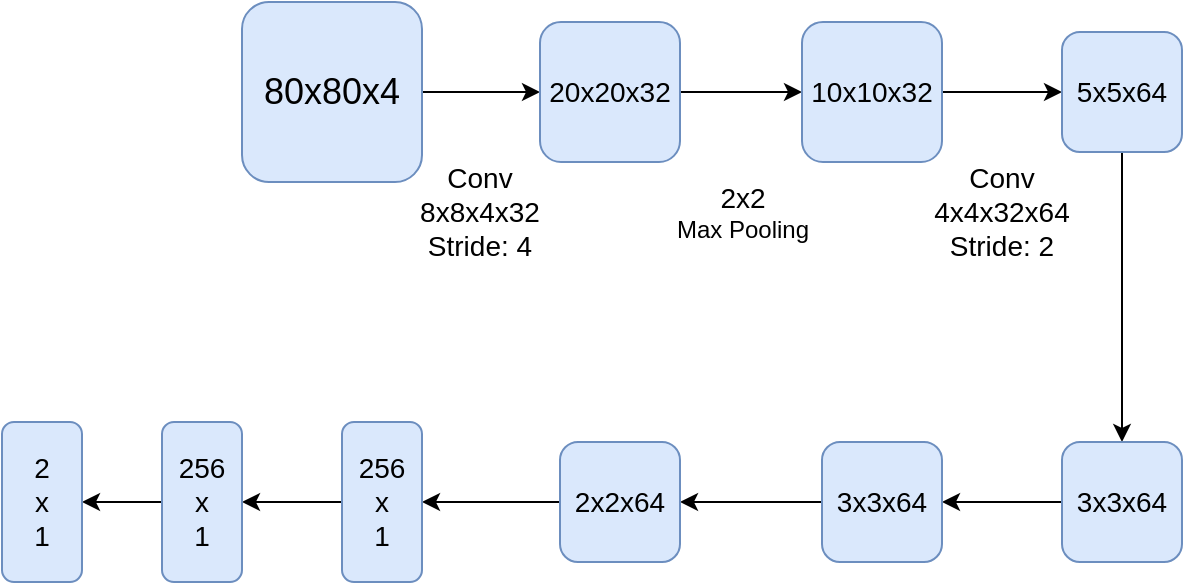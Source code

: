 <mxfile version="21.8.1" type="github">
  <diagram name="第 1 页" id="yR9HOdzIv7jTi1fBP0-I">
    <mxGraphModel dx="922" dy="539" grid="1" gridSize="10" guides="1" tooltips="1" connect="1" arrows="1" fold="1" page="1" pageScale="1" pageWidth="827" pageHeight="1169" math="0" shadow="0">
      <root>
        <mxCell id="0" />
        <mxCell id="1" parent="0" />
        <mxCell id="huxlr9JHoWnAr4w4-cFv-16" style="edgeStyle=orthogonalEdgeStyle;rounded=0;orthogonalLoop=1;jettySize=auto;html=1;exitX=1;exitY=0.5;exitDx=0;exitDy=0;entryX=0;entryY=0.5;entryDx=0;entryDy=0;" edge="1" parent="1" source="huxlr9JHoWnAr4w4-cFv-1" target="huxlr9JHoWnAr4w4-cFv-3">
          <mxGeometry relative="1" as="geometry" />
        </mxCell>
        <mxCell id="huxlr9JHoWnAr4w4-cFv-1" value="&lt;font style=&quot;font-size: 18px;&quot;&gt;80x80x4&lt;/font&gt;" style="rounded=1;whiteSpace=wrap;html=1;fillColor=#dae8fc;strokeColor=#6c8ebf;" vertex="1" parent="1">
          <mxGeometry x="230" y="100" width="90" height="90" as="geometry" />
        </mxCell>
        <mxCell id="huxlr9JHoWnAr4w4-cFv-17" style="edgeStyle=orthogonalEdgeStyle;rounded=0;orthogonalLoop=1;jettySize=auto;html=1;exitX=1;exitY=0.5;exitDx=0;exitDy=0;entryX=0;entryY=0.5;entryDx=0;entryDy=0;" edge="1" parent="1" source="huxlr9JHoWnAr4w4-cFv-3" target="huxlr9JHoWnAr4w4-cFv-4">
          <mxGeometry relative="1" as="geometry" />
        </mxCell>
        <mxCell id="huxlr9JHoWnAr4w4-cFv-3" value="&lt;font style=&quot;font-size: 14px;&quot;&gt;20x20x32&lt;/font&gt;" style="rounded=1;whiteSpace=wrap;html=1;fillColor=#dae8fc;strokeColor=#6c8ebf;" vertex="1" parent="1">
          <mxGeometry x="379" y="110" width="70" height="70" as="geometry" />
        </mxCell>
        <mxCell id="huxlr9JHoWnAr4w4-cFv-18" style="edgeStyle=orthogonalEdgeStyle;rounded=0;orthogonalLoop=1;jettySize=auto;html=1;exitX=1;exitY=0.5;exitDx=0;exitDy=0;entryX=0;entryY=0.5;entryDx=0;entryDy=0;" edge="1" parent="1" source="huxlr9JHoWnAr4w4-cFv-4" target="huxlr9JHoWnAr4w4-cFv-5">
          <mxGeometry relative="1" as="geometry" />
        </mxCell>
        <mxCell id="huxlr9JHoWnAr4w4-cFv-4" value="&lt;font style=&quot;font-size: 14px;&quot;&gt;10x10x32&lt;/font&gt;" style="rounded=1;whiteSpace=wrap;html=1;fillColor=#dae8fc;strokeColor=#6c8ebf;" vertex="1" parent="1">
          <mxGeometry x="510" y="110" width="70" height="70" as="geometry" />
        </mxCell>
        <mxCell id="huxlr9JHoWnAr4w4-cFv-19" style="edgeStyle=orthogonalEdgeStyle;rounded=0;orthogonalLoop=1;jettySize=auto;html=1;exitX=0.5;exitY=1;exitDx=0;exitDy=0;entryX=0.5;entryY=0;entryDx=0;entryDy=0;" edge="1" parent="1" source="huxlr9JHoWnAr4w4-cFv-5" target="huxlr9JHoWnAr4w4-cFv-10">
          <mxGeometry relative="1" as="geometry" />
        </mxCell>
        <mxCell id="huxlr9JHoWnAr4w4-cFv-5" value="&lt;font style=&quot;font-size: 14px;&quot;&gt;5x5x64&lt;/font&gt;" style="rounded=1;whiteSpace=wrap;html=1;fillColor=#dae8fc;strokeColor=#6c8ebf;" vertex="1" parent="1">
          <mxGeometry x="640" y="115" width="60" height="60" as="geometry" />
        </mxCell>
        <mxCell id="huxlr9JHoWnAr4w4-cFv-20" style="edgeStyle=orthogonalEdgeStyle;rounded=0;orthogonalLoop=1;jettySize=auto;html=1;exitX=0;exitY=0.5;exitDx=0;exitDy=0;entryX=1;entryY=0.5;entryDx=0;entryDy=0;" edge="1" parent="1" source="huxlr9JHoWnAr4w4-cFv-10" target="huxlr9JHoWnAr4w4-cFv-11">
          <mxGeometry relative="1" as="geometry" />
        </mxCell>
        <mxCell id="huxlr9JHoWnAr4w4-cFv-10" value="&lt;font style=&quot;font-size: 14px;&quot;&gt;3x3x64&lt;/font&gt;" style="rounded=1;whiteSpace=wrap;html=1;fillColor=#dae8fc;strokeColor=#6c8ebf;" vertex="1" parent="1">
          <mxGeometry x="640" y="320" width="60" height="60" as="geometry" />
        </mxCell>
        <mxCell id="huxlr9JHoWnAr4w4-cFv-21" style="edgeStyle=orthogonalEdgeStyle;rounded=0;orthogonalLoop=1;jettySize=auto;html=1;exitX=0;exitY=0.5;exitDx=0;exitDy=0;entryX=1;entryY=0.5;entryDx=0;entryDy=0;" edge="1" parent="1" source="huxlr9JHoWnAr4w4-cFv-11" target="huxlr9JHoWnAr4w4-cFv-12">
          <mxGeometry relative="1" as="geometry" />
        </mxCell>
        <mxCell id="huxlr9JHoWnAr4w4-cFv-11" value="&lt;font style=&quot;font-size: 14px;&quot;&gt;3x3x64&lt;/font&gt;" style="rounded=1;whiteSpace=wrap;html=1;fillColor=#dae8fc;strokeColor=#6c8ebf;" vertex="1" parent="1">
          <mxGeometry x="520" y="320" width="60" height="60" as="geometry" />
        </mxCell>
        <mxCell id="huxlr9JHoWnAr4w4-cFv-22" style="edgeStyle=orthogonalEdgeStyle;rounded=0;orthogonalLoop=1;jettySize=auto;html=1;exitX=0;exitY=0.5;exitDx=0;exitDy=0;entryX=1;entryY=0.5;entryDx=0;entryDy=0;" edge="1" parent="1" source="huxlr9JHoWnAr4w4-cFv-12" target="huxlr9JHoWnAr4w4-cFv-13">
          <mxGeometry relative="1" as="geometry" />
        </mxCell>
        <mxCell id="huxlr9JHoWnAr4w4-cFv-12" value="&lt;font style=&quot;font-size: 14px;&quot;&gt;2x2x64&lt;/font&gt;" style="rounded=1;whiteSpace=wrap;html=1;fillColor=#dae8fc;strokeColor=#6c8ebf;" vertex="1" parent="1">
          <mxGeometry x="389" y="320" width="60" height="60" as="geometry" />
        </mxCell>
        <mxCell id="huxlr9JHoWnAr4w4-cFv-23" style="edgeStyle=orthogonalEdgeStyle;rounded=0;orthogonalLoop=1;jettySize=auto;html=1;exitX=0;exitY=0.5;exitDx=0;exitDy=0;entryX=1;entryY=0.5;entryDx=0;entryDy=0;" edge="1" parent="1" source="huxlr9JHoWnAr4w4-cFv-13" target="huxlr9JHoWnAr4w4-cFv-14">
          <mxGeometry relative="1" as="geometry" />
        </mxCell>
        <mxCell id="huxlr9JHoWnAr4w4-cFv-13" value="&lt;font style=&quot;font-size: 14px;&quot;&gt;256&lt;br&gt;x&lt;br&gt;1&lt;br&gt;&lt;/font&gt;" style="rounded=1;whiteSpace=wrap;html=1;fillColor=#dae8fc;strokeColor=#6c8ebf;" vertex="1" parent="1">
          <mxGeometry x="280" y="310" width="40" height="80" as="geometry" />
        </mxCell>
        <mxCell id="huxlr9JHoWnAr4w4-cFv-24" style="edgeStyle=orthogonalEdgeStyle;rounded=0;orthogonalLoop=1;jettySize=auto;html=1;exitX=0;exitY=0.5;exitDx=0;exitDy=0;entryX=1;entryY=0.5;entryDx=0;entryDy=0;" edge="1" parent="1" source="huxlr9JHoWnAr4w4-cFv-14" target="huxlr9JHoWnAr4w4-cFv-15">
          <mxGeometry relative="1" as="geometry" />
        </mxCell>
        <mxCell id="huxlr9JHoWnAr4w4-cFv-14" value="&lt;font style=&quot;font-size: 14px;&quot;&gt;256&lt;br&gt;x&lt;br&gt;1&lt;br&gt;&lt;/font&gt;" style="rounded=1;whiteSpace=wrap;html=1;fillColor=#dae8fc;strokeColor=#6c8ebf;" vertex="1" parent="1">
          <mxGeometry x="190" y="310" width="40" height="80" as="geometry" />
        </mxCell>
        <mxCell id="huxlr9JHoWnAr4w4-cFv-15" value="&lt;font style=&quot;font-size: 14px;&quot;&gt;2&lt;br&gt;x&lt;br&gt;1&lt;br&gt;&lt;/font&gt;" style="rounded=1;whiteSpace=wrap;html=1;fillColor=#dae8fc;strokeColor=#6c8ebf;" vertex="1" parent="1">
          <mxGeometry x="110" y="310" width="40" height="80" as="geometry" />
        </mxCell>
        <mxCell id="huxlr9JHoWnAr4w4-cFv-25" value="&lt;font style=&quot;font-size: 14px;&quot;&gt;Conv&lt;br&gt;8x8x4x32&lt;br&gt;Stride: 4&lt;/font&gt;" style="text;html=1;strokeColor=none;fillColor=none;align=center;verticalAlign=middle;whiteSpace=wrap;rounded=0;" vertex="1" parent="1">
          <mxGeometry x="319" y="190" width="60" height="30" as="geometry" />
        </mxCell>
        <mxCell id="huxlr9JHoWnAr4w4-cFv-26" value="&lt;font style=&quot;font-size: 14px;&quot;&gt;Conv&lt;br&gt;4x4x32x64&lt;br&gt;Stride: 2&lt;/font&gt;" style="text;html=1;strokeColor=none;fillColor=none;align=center;verticalAlign=middle;whiteSpace=wrap;rounded=0;" vertex="1" parent="1">
          <mxGeometry x="580" y="190" width="60" height="30" as="geometry" />
        </mxCell>
        <mxCell id="huxlr9JHoWnAr4w4-cFv-27" value="&lt;span style=&quot;font-size: 14px;&quot;&gt;2x2&lt;br&gt;&lt;/span&gt;Max Pooling" style="text;html=1;strokeColor=none;fillColor=none;align=center;verticalAlign=middle;whiteSpace=wrap;rounded=0;" vertex="1" parent="1">
          <mxGeometry x="445" y="190" width="71" height="30" as="geometry" />
        </mxCell>
      </root>
    </mxGraphModel>
  </diagram>
</mxfile>
